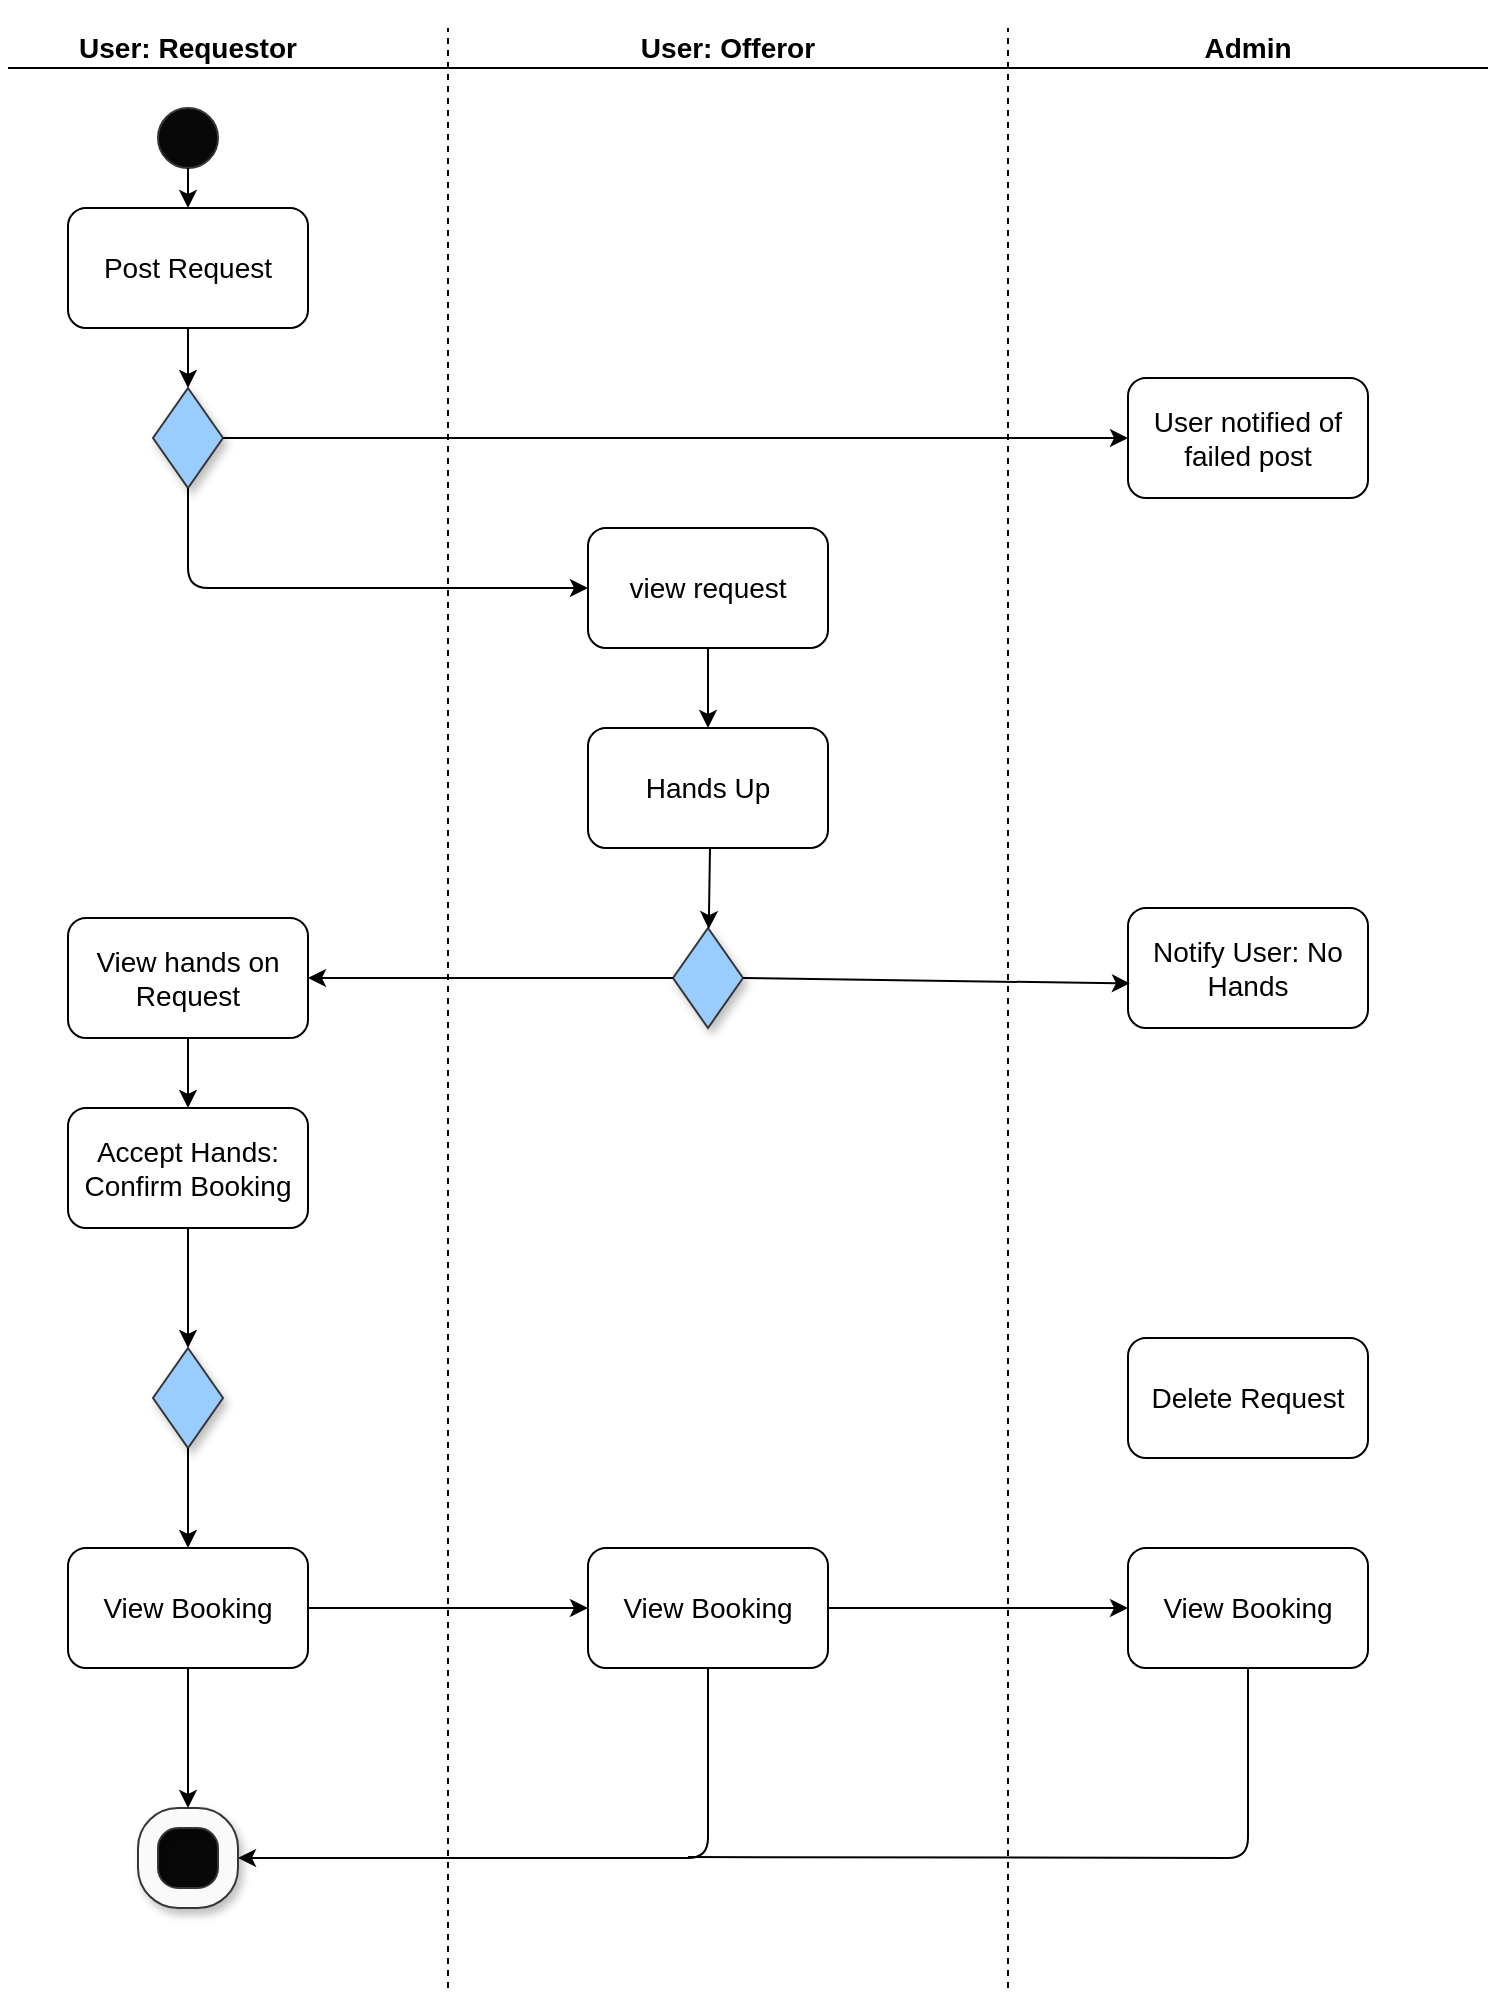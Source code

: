 <mxfile version="14.3.1" type="github">
  <diagram id="n9qWUOam9ZF6OnrzucKD" name="Page-1">
    <mxGraphModel dx="2146" dy="954" grid="1" gridSize="10" guides="1" tooltips="1" connect="1" arrows="1" fold="1" page="1" pageScale="1" pageWidth="850" pageHeight="1100" math="0" shadow="0">
      <root>
        <mxCell id="0" />
        <mxCell id="1" parent="0" />
        <mxCell id="XBuRLawrK7IfiwdRNRbU-3" value="&lt;font style=&quot;font-size: 14px&quot;&gt;Post Request&lt;/font&gt;" style="rounded=1;whiteSpace=wrap;html=1;" vertex="1" parent="1">
          <mxGeometry x="90" y="110" width="120" height="60" as="geometry" />
        </mxCell>
        <mxCell id="XBuRLawrK7IfiwdRNRbU-6" value="&lt;font style=&quot;font-size: 14px&quot;&gt;User notified of failed post&lt;/font&gt;" style="rounded=1;whiteSpace=wrap;html=1;" vertex="1" parent="1">
          <mxGeometry x="620" y="195" width="120" height="60" as="geometry" />
        </mxCell>
        <mxCell id="XBuRLawrK7IfiwdRNRbU-7" value="&lt;font style=&quot;font-size: 14px&quot;&gt;view request&lt;/font&gt;" style="rounded=1;whiteSpace=wrap;html=1;" vertex="1" parent="1">
          <mxGeometry x="350" y="270" width="120" height="60" as="geometry" />
        </mxCell>
        <mxCell id="XBuRLawrK7IfiwdRNRbU-8" value="&lt;font style=&quot;font-size: 14px&quot;&gt;Hands Up&lt;/font&gt;" style="rounded=1;whiteSpace=wrap;html=1;" vertex="1" parent="1">
          <mxGeometry x="350" y="370" width="120" height="60" as="geometry" />
        </mxCell>
        <mxCell id="XBuRLawrK7IfiwdRNRbU-9" value="&lt;font style=&quot;font-size: 14px&quot;&gt;View hands on Request&lt;/font&gt;" style="rounded=1;whiteSpace=wrap;html=1;" vertex="1" parent="1">
          <mxGeometry x="90" y="465" width="120" height="60" as="geometry" />
        </mxCell>
        <mxCell id="XBuRLawrK7IfiwdRNRbU-10" value="&lt;font style=&quot;font-size: 14px&quot;&gt;Notify User: No Hands&lt;/font&gt;" style="rounded=1;whiteSpace=wrap;html=1;" vertex="1" parent="1">
          <mxGeometry x="620" y="460" width="120" height="60" as="geometry" />
        </mxCell>
        <mxCell id="XBuRLawrK7IfiwdRNRbU-11" value="&lt;font style=&quot;font-size: 14px&quot;&gt;Delete Request&lt;/font&gt;" style="rounded=1;whiteSpace=wrap;html=1;" vertex="1" parent="1">
          <mxGeometry x="620" y="675" width="120" height="60" as="geometry" />
        </mxCell>
        <mxCell id="XBuRLawrK7IfiwdRNRbU-12" value="&lt;font style=&quot;font-size: 14px&quot;&gt;Accept Hands: Confirm Booking&lt;/font&gt;" style="rounded=1;whiteSpace=wrap;html=1;" vertex="1" parent="1">
          <mxGeometry x="90" y="560" width="120" height="60" as="geometry" />
        </mxCell>
        <mxCell id="XBuRLawrK7IfiwdRNRbU-13" value="&lt;font style=&quot;font-size: 14px&quot;&gt;View Booking&lt;/font&gt;" style="rounded=1;whiteSpace=wrap;html=1;" vertex="1" parent="1">
          <mxGeometry x="90" y="780" width="120" height="60" as="geometry" />
        </mxCell>
        <mxCell id="XBuRLawrK7IfiwdRNRbU-14" value="&lt;font style=&quot;font-size: 14px&quot;&gt;View Booking&lt;/font&gt;" style="rounded=1;whiteSpace=wrap;html=1;" vertex="1" parent="1">
          <mxGeometry x="350" y="780" width="120" height="60" as="geometry" />
        </mxCell>
        <mxCell id="XBuRLawrK7IfiwdRNRbU-15" value="&lt;font style=&quot;font-size: 14px&quot;&gt;View Booking&lt;/font&gt;" style="rounded=1;whiteSpace=wrap;html=1;" vertex="1" parent="1">
          <mxGeometry x="620" y="780" width="120" height="60" as="geometry" />
        </mxCell>
        <mxCell id="XBuRLawrK7IfiwdRNRbU-16" value="" style="ellipse;whiteSpace=wrap;html=1;aspect=fixed;strokeColor=#363636;shadow=0;fillColor=#080808;" vertex="1" parent="1">
          <mxGeometry x="135" y="60" width="30" height="30" as="geometry" />
        </mxCell>
        <mxCell id="XBuRLawrK7IfiwdRNRbU-17" value="" style="ellipse;whiteSpace=wrap;html=1;aspect=fixed;shadow=0;strokeColor=#363636;fillColor=#080808;" vertex="1" parent="1">
          <mxGeometry x="125" y="910" width="50" height="50" as="geometry" />
        </mxCell>
        <mxCell id="XBuRLawrK7IfiwdRNRbU-20" value="" style="verticalLabelPosition=bottom;verticalAlign=top;html=1;shape=mxgraph.basic.rounded_frame;dx=10;shadow=1;strokeColor=#363636;fillColor=#FAFAFA;" vertex="1" parent="1">
          <mxGeometry x="125" y="910" width="50" height="50" as="geometry" />
        </mxCell>
        <mxCell id="XBuRLawrK7IfiwdRNRbU-21" value="" style="endArrow=classic;html=1;exitX=0.5;exitY=1;exitDx=0;exitDy=0;entryX=0.5;entryY=0;entryDx=0;entryDy=0;" edge="1" parent="1" source="XBuRLawrK7IfiwdRNRbU-16" target="XBuRLawrK7IfiwdRNRbU-3">
          <mxGeometry width="50" height="50" relative="1" as="geometry">
            <mxPoint x="400" y="420" as="sourcePoint" />
            <mxPoint x="150" y="130" as="targetPoint" />
          </mxGeometry>
        </mxCell>
        <mxCell id="XBuRLawrK7IfiwdRNRbU-22" value="" style="rhombus;whiteSpace=wrap;html=1;shadow=1;strokeColor=#363636;fillColor=#99CCFF;" vertex="1" parent="1">
          <mxGeometry x="132.5" y="200" width="35" height="50" as="geometry" />
        </mxCell>
        <mxCell id="XBuRLawrK7IfiwdRNRbU-23" value="" style="rhombus;whiteSpace=wrap;html=1;shadow=1;strokeColor=#363636;fillColor=#99CCFF;" vertex="1" parent="1">
          <mxGeometry x="392.5" y="470" width="35" height="50" as="geometry" />
        </mxCell>
        <mxCell id="XBuRLawrK7IfiwdRNRbU-24" value="" style="rhombus;whiteSpace=wrap;html=1;shadow=1;strokeColor=#363636;fillColor=#99CCFF;" vertex="1" parent="1">
          <mxGeometry x="132.5" y="680" width="35" height="50" as="geometry" />
        </mxCell>
        <mxCell id="XBuRLawrK7IfiwdRNRbU-25" value="" style="endArrow=classic;html=1;exitX=0.5;exitY=1;exitDx=0;exitDy=0;entryX=0.5;entryY=0;entryDx=0;entryDy=0;" edge="1" parent="1" source="XBuRLawrK7IfiwdRNRbU-3" target="XBuRLawrK7IfiwdRNRbU-22">
          <mxGeometry width="50" height="50" relative="1" as="geometry">
            <mxPoint x="390" y="310" as="sourcePoint" />
            <mxPoint x="440" y="260" as="targetPoint" />
          </mxGeometry>
        </mxCell>
        <mxCell id="XBuRLawrK7IfiwdRNRbU-26" value="" style="endArrow=classic;html=1;exitX=1;exitY=0.5;exitDx=0;exitDy=0;entryX=0;entryY=0.5;entryDx=0;entryDy=0;" edge="1" parent="1" source="XBuRLawrK7IfiwdRNRbU-22" target="XBuRLawrK7IfiwdRNRbU-6">
          <mxGeometry width="50" height="50" relative="1" as="geometry">
            <mxPoint x="390" y="310" as="sourcePoint" />
            <mxPoint x="440" y="260" as="targetPoint" />
          </mxGeometry>
        </mxCell>
        <mxCell id="XBuRLawrK7IfiwdRNRbU-27" value="" style="endArrow=classic;html=1;exitX=0.5;exitY=1;exitDx=0;exitDy=0;" edge="1" parent="1" source="XBuRLawrK7IfiwdRNRbU-22" target="XBuRLawrK7IfiwdRNRbU-7">
          <mxGeometry width="50" height="50" relative="1" as="geometry">
            <mxPoint x="390" y="310" as="sourcePoint" />
            <mxPoint x="440" y="260" as="targetPoint" />
            <Array as="points">
              <mxPoint x="150" y="300" />
            </Array>
          </mxGeometry>
        </mxCell>
        <mxCell id="XBuRLawrK7IfiwdRNRbU-28" value="" style="endArrow=classic;html=1;exitX=0.5;exitY=1;exitDx=0;exitDy=0;entryX=0.5;entryY=0;entryDx=0;entryDy=0;" edge="1" parent="1" source="XBuRLawrK7IfiwdRNRbU-7" target="XBuRLawrK7IfiwdRNRbU-8">
          <mxGeometry width="50" height="50" relative="1" as="geometry">
            <mxPoint x="390" y="490" as="sourcePoint" />
            <mxPoint x="440" y="440" as="targetPoint" />
          </mxGeometry>
        </mxCell>
        <mxCell id="XBuRLawrK7IfiwdRNRbU-29" value="" style="endArrow=classic;html=1;" edge="1" parent="1" target="XBuRLawrK7IfiwdRNRbU-23">
          <mxGeometry width="50" height="50" relative="1" as="geometry">
            <mxPoint x="411" y="430" as="sourcePoint" />
            <mxPoint x="440" y="440" as="targetPoint" />
          </mxGeometry>
        </mxCell>
        <mxCell id="XBuRLawrK7IfiwdRNRbU-30" value="" style="endArrow=classic;html=1;exitX=1;exitY=0.5;exitDx=0;exitDy=0;entryX=0.008;entryY=0.629;entryDx=0;entryDy=0;entryPerimeter=0;" edge="1" parent="1" source="XBuRLawrK7IfiwdRNRbU-23" target="XBuRLawrK7IfiwdRNRbU-10">
          <mxGeometry width="50" height="50" relative="1" as="geometry">
            <mxPoint x="390" y="490" as="sourcePoint" />
            <mxPoint x="440" y="440" as="targetPoint" />
          </mxGeometry>
        </mxCell>
        <mxCell id="XBuRLawrK7IfiwdRNRbU-31" value="" style="endArrow=classic;html=1;entryX=1;entryY=0.5;entryDx=0;entryDy=0;" edge="1" parent="1" source="XBuRLawrK7IfiwdRNRbU-23" target="XBuRLawrK7IfiwdRNRbU-9">
          <mxGeometry width="50" height="50" relative="1" as="geometry">
            <mxPoint x="390" y="498" as="sourcePoint" />
            <mxPoint x="210" y="499" as="targetPoint" />
          </mxGeometry>
        </mxCell>
        <mxCell id="XBuRLawrK7IfiwdRNRbU-32" value="" style="endArrow=classic;html=1;exitX=0.5;exitY=1;exitDx=0;exitDy=0;" edge="1" parent="1" source="XBuRLawrK7IfiwdRNRbU-9" target="XBuRLawrK7IfiwdRNRbU-12">
          <mxGeometry width="50" height="50" relative="1" as="geometry">
            <mxPoint x="390" y="490" as="sourcePoint" />
            <mxPoint x="440" y="440" as="targetPoint" />
          </mxGeometry>
        </mxCell>
        <mxCell id="XBuRLawrK7IfiwdRNRbU-33" value="" style="endArrow=classic;html=1;exitX=0.5;exitY=1;exitDx=0;exitDy=0;entryX=0.5;entryY=0;entryDx=0;entryDy=0;" edge="1" parent="1" source="XBuRLawrK7IfiwdRNRbU-12" target="XBuRLawrK7IfiwdRNRbU-24">
          <mxGeometry width="50" height="50" relative="1" as="geometry">
            <mxPoint x="390" y="490" as="sourcePoint" />
            <mxPoint x="440" y="440" as="targetPoint" />
          </mxGeometry>
        </mxCell>
        <mxCell id="XBuRLawrK7IfiwdRNRbU-34" value="" style="endArrow=classic;html=1;exitX=0.5;exitY=1;exitDx=0;exitDy=0;" edge="1" parent="1" source="XBuRLawrK7IfiwdRNRbU-24" target="XBuRLawrK7IfiwdRNRbU-13">
          <mxGeometry width="50" height="50" relative="1" as="geometry">
            <mxPoint x="390" y="490" as="sourcePoint" />
            <mxPoint x="440" y="440" as="targetPoint" />
          </mxGeometry>
        </mxCell>
        <mxCell id="XBuRLawrK7IfiwdRNRbU-35" value="" style="endArrow=classic;html=1;exitX=1;exitY=0.5;exitDx=0;exitDy=0;" edge="1" parent="1" source="XBuRLawrK7IfiwdRNRbU-13" target="XBuRLawrK7IfiwdRNRbU-14">
          <mxGeometry width="50" height="50" relative="1" as="geometry">
            <mxPoint x="390" y="490" as="sourcePoint" />
            <mxPoint x="440" y="440" as="targetPoint" />
          </mxGeometry>
        </mxCell>
        <mxCell id="XBuRLawrK7IfiwdRNRbU-36" value="" style="endArrow=classic;html=1;entryX=0;entryY=0.5;entryDx=0;entryDy=0;" edge="1" parent="1" source="XBuRLawrK7IfiwdRNRbU-14" target="XBuRLawrK7IfiwdRNRbU-15">
          <mxGeometry width="50" height="50" relative="1" as="geometry">
            <mxPoint x="390" y="530" as="sourcePoint" />
            <mxPoint x="440" y="480" as="targetPoint" />
          </mxGeometry>
        </mxCell>
        <mxCell id="XBuRLawrK7IfiwdRNRbU-37" value="" style="endArrow=classic;html=1;exitX=0.5;exitY=1;exitDx=0;exitDy=0;entryX=0.5;entryY=0;entryDx=0;entryDy=0;entryPerimeter=0;" edge="1" parent="1" source="XBuRLawrK7IfiwdRNRbU-13" target="XBuRLawrK7IfiwdRNRbU-20">
          <mxGeometry width="50" height="50" relative="1" as="geometry">
            <mxPoint x="390" y="550" as="sourcePoint" />
            <mxPoint x="440" y="500" as="targetPoint" />
          </mxGeometry>
        </mxCell>
        <mxCell id="XBuRLawrK7IfiwdRNRbU-38" value="" style="endArrow=classic;html=1;exitX=0.5;exitY=1;exitDx=0;exitDy=0;" edge="1" parent="1" source="XBuRLawrK7IfiwdRNRbU-14" target="XBuRLawrK7IfiwdRNRbU-17">
          <mxGeometry width="50" height="50" relative="1" as="geometry">
            <mxPoint x="390" y="550" as="sourcePoint" />
            <mxPoint x="410" y="940" as="targetPoint" />
            <Array as="points">
              <mxPoint x="410" y="935" />
            </Array>
          </mxGeometry>
        </mxCell>
        <mxCell id="XBuRLawrK7IfiwdRNRbU-40" value="" style="endArrow=none;html=1;exitX=0.5;exitY=1;exitDx=0;exitDy=0;" edge="1" parent="1" source="XBuRLawrK7IfiwdRNRbU-15">
          <mxGeometry width="50" height="50" relative="1" as="geometry">
            <mxPoint x="710" y="935" as="sourcePoint" />
            <mxPoint x="400" y="934.5" as="targetPoint" />
            <Array as="points">
              <mxPoint x="680" y="935" />
            </Array>
          </mxGeometry>
        </mxCell>
        <mxCell id="XBuRLawrK7IfiwdRNRbU-41" value="&lt;font style=&quot;font-size: 14px&quot;&gt;&lt;b&gt;User: Requestor&lt;/b&gt;&lt;/font&gt;" style="text;html=1;strokeColor=none;fillColor=none;align=center;verticalAlign=middle;whiteSpace=wrap;rounded=0;shadow=1;" vertex="1" parent="1">
          <mxGeometry x="60" y="10" width="180" height="40" as="geometry" />
        </mxCell>
        <mxCell id="XBuRLawrK7IfiwdRNRbU-42" value="&lt;font style=&quot;font-size: 14px&quot;&gt;&lt;b&gt;User: Offeror&lt;/b&gt;&lt;/font&gt;" style="text;html=1;strokeColor=none;fillColor=none;align=center;verticalAlign=middle;whiteSpace=wrap;rounded=0;shadow=1;" vertex="1" parent="1">
          <mxGeometry x="330" y="10" width="180" height="40" as="geometry" />
        </mxCell>
        <mxCell id="XBuRLawrK7IfiwdRNRbU-43" value="&lt;font style=&quot;font-size: 14px&quot;&gt;&lt;b&gt;Admin&lt;/b&gt;&lt;/font&gt;" style="text;html=1;strokeColor=none;fillColor=none;align=center;verticalAlign=middle;whiteSpace=wrap;rounded=0;shadow=1;" vertex="1" parent="1">
          <mxGeometry x="590" y="10" width="180" height="40" as="geometry" />
        </mxCell>
        <mxCell id="XBuRLawrK7IfiwdRNRbU-44" value="" style="endArrow=none;dashed=1;html=1;" edge="1" parent="1">
          <mxGeometry width="50" height="50" relative="1" as="geometry">
            <mxPoint x="280" y="1000" as="sourcePoint" />
            <mxPoint x="280" y="20" as="targetPoint" />
          </mxGeometry>
        </mxCell>
        <mxCell id="XBuRLawrK7IfiwdRNRbU-45" value="" style="endArrow=none;dashed=1;html=1;" edge="1" parent="1">
          <mxGeometry width="50" height="50" relative="1" as="geometry">
            <mxPoint x="560" y="1000" as="sourcePoint" />
            <mxPoint x="560" y="20" as="targetPoint" />
          </mxGeometry>
        </mxCell>
        <mxCell id="XBuRLawrK7IfiwdRNRbU-47" value="" style="endArrow=none;html=1;exitX=0;exitY=0.75;exitDx=0;exitDy=0;" edge="1" parent="1" source="XBuRLawrK7IfiwdRNRbU-41">
          <mxGeometry width="50" height="50" relative="1" as="geometry">
            <mxPoint x="390" y="310" as="sourcePoint" />
            <mxPoint x="800" y="40" as="targetPoint" />
          </mxGeometry>
        </mxCell>
      </root>
    </mxGraphModel>
  </diagram>
</mxfile>
